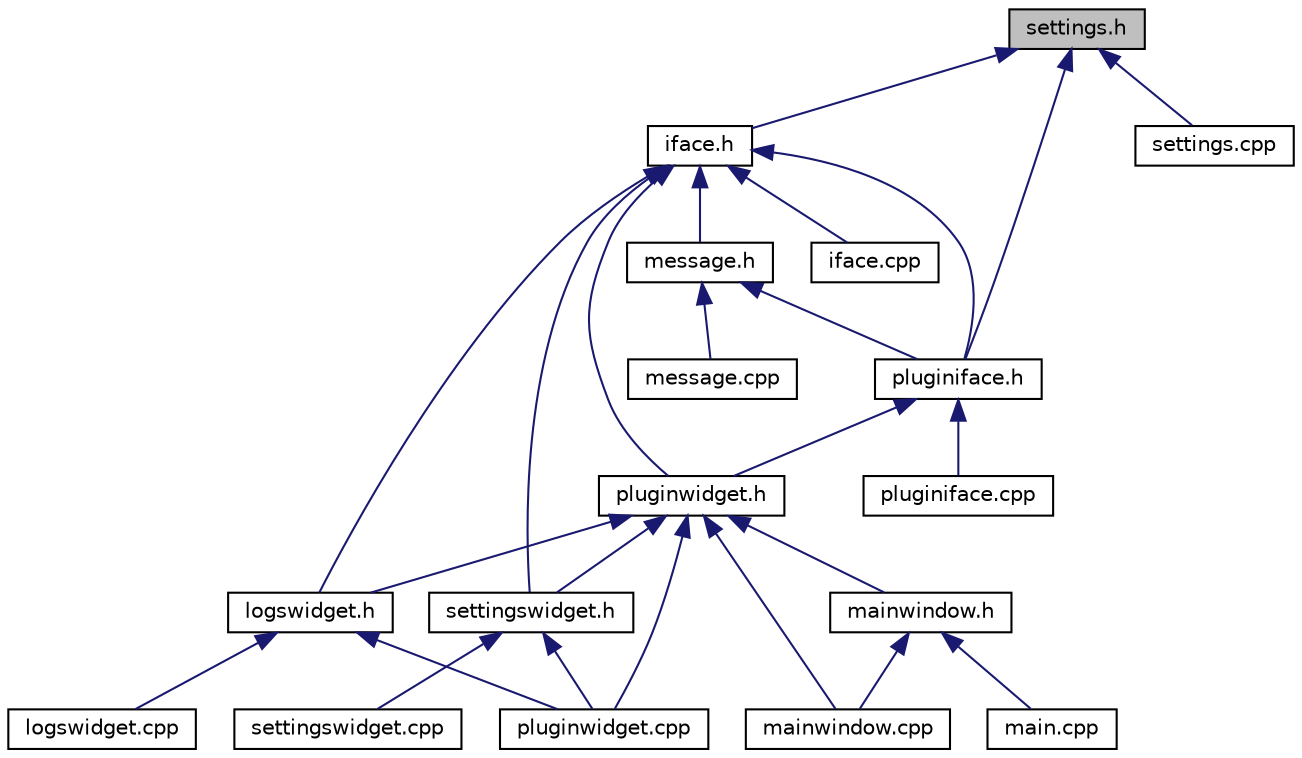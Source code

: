 digraph "settings.h"
{
 // LATEX_PDF_SIZE
  edge [fontname="Helvetica",fontsize="10",labelfontname="Helvetica",labelfontsize="10"];
  node [fontname="Helvetica",fontsize="10",shape=record];
  Node1 [label="settings.h",height=0.2,width=0.4,color="black", fillcolor="grey75", style="filled", fontcolor="black",tooltip=" "];
  Node1 -> Node2 [dir="back",color="midnightblue",fontsize="10",style="solid"];
  Node2 [label="iface.h",height=0.2,width=0.4,color="black", fillcolor="white", style="filled",URL="$iface_8h.html",tooltip=" "];
  Node2 -> Node3 [dir="back",color="midnightblue",fontsize="10",style="solid"];
  Node3 [label="iface.cpp",height=0.2,width=0.4,color="black", fillcolor="white", style="filled",URL="$iface_8cpp.html",tooltip=" "];
  Node2 -> Node4 [dir="back",color="midnightblue",fontsize="10",style="solid"];
  Node4 [label="logswidget.h",height=0.2,width=0.4,color="black", fillcolor="white", style="filled",URL="$logswidget_8h.html",tooltip=" "];
  Node4 -> Node5 [dir="back",color="midnightblue",fontsize="10",style="solid"];
  Node5 [label="logswidget.cpp",height=0.2,width=0.4,color="black", fillcolor="white", style="filled",URL="$logswidget_8cpp.html",tooltip=" "];
  Node4 -> Node6 [dir="back",color="midnightblue",fontsize="10",style="solid"];
  Node6 [label="pluginwidget.cpp",height=0.2,width=0.4,color="black", fillcolor="white", style="filled",URL="$pluginwidget_8cpp.html",tooltip=" "];
  Node2 -> Node7 [dir="back",color="midnightblue",fontsize="10",style="solid"];
  Node7 [label="pluginwidget.h",height=0.2,width=0.4,color="black", fillcolor="white", style="filled",URL="$pluginwidget_8h.html",tooltip=" "];
  Node7 -> Node4 [dir="back",color="midnightblue",fontsize="10",style="solid"];
  Node7 -> Node8 [dir="back",color="midnightblue",fontsize="10",style="solid"];
  Node8 [label="mainwindow.h",height=0.2,width=0.4,color="black", fillcolor="white", style="filled",URL="$mainwindow_8h.html",tooltip=" "];
  Node8 -> Node9 [dir="back",color="midnightblue",fontsize="10",style="solid"];
  Node9 [label="main.cpp",height=0.2,width=0.4,color="black", fillcolor="white", style="filled",URL="$main_8cpp.html",tooltip=" "];
  Node8 -> Node10 [dir="back",color="midnightblue",fontsize="10",style="solid"];
  Node10 [label="mainwindow.cpp",height=0.2,width=0.4,color="black", fillcolor="white", style="filled",URL="$mainwindow_8cpp.html",tooltip=" "];
  Node7 -> Node10 [dir="back",color="midnightblue",fontsize="10",style="solid"];
  Node7 -> Node6 [dir="back",color="midnightblue",fontsize="10",style="solid"];
  Node7 -> Node11 [dir="back",color="midnightblue",fontsize="10",style="solid"];
  Node11 [label="settingswidget.h",height=0.2,width=0.4,color="black", fillcolor="white", style="filled",URL="$settingswidget_8h.html",tooltip=" "];
  Node11 -> Node6 [dir="back",color="midnightblue",fontsize="10",style="solid"];
  Node11 -> Node12 [dir="back",color="midnightblue",fontsize="10",style="solid"];
  Node12 [label="settingswidget.cpp",height=0.2,width=0.4,color="black", fillcolor="white", style="filled",URL="$settingswidget_8cpp.html",tooltip=" "];
  Node2 -> Node13 [dir="back",color="midnightblue",fontsize="10",style="solid"];
  Node13 [label="pluginiface.h",height=0.2,width=0.4,color="black", fillcolor="white", style="filled",URL="$pluginiface_8h.html",tooltip=" "];
  Node13 -> Node7 [dir="back",color="midnightblue",fontsize="10",style="solid"];
  Node13 -> Node14 [dir="back",color="midnightblue",fontsize="10",style="solid"];
  Node14 [label="pluginiface.cpp",height=0.2,width=0.4,color="black", fillcolor="white", style="filled",URL="$pluginiface_8cpp.html",tooltip=" "];
  Node2 -> Node15 [dir="back",color="midnightblue",fontsize="10",style="solid"];
  Node15 [label="message.h",height=0.2,width=0.4,color="black", fillcolor="white", style="filled",URL="$message_8h.html",tooltip=" "];
  Node15 -> Node13 [dir="back",color="midnightblue",fontsize="10",style="solid"];
  Node15 -> Node16 [dir="back",color="midnightblue",fontsize="10",style="solid"];
  Node16 [label="message.cpp",height=0.2,width=0.4,color="black", fillcolor="white", style="filled",URL="$message_8cpp.html",tooltip=" "];
  Node2 -> Node11 [dir="back",color="midnightblue",fontsize="10",style="solid"];
  Node1 -> Node13 [dir="back",color="midnightblue",fontsize="10",style="solid"];
  Node1 -> Node17 [dir="back",color="midnightblue",fontsize="10",style="solid"];
  Node17 [label="settings.cpp",height=0.2,width=0.4,color="black", fillcolor="white", style="filled",URL="$settings_8cpp.html",tooltip=" "];
}

